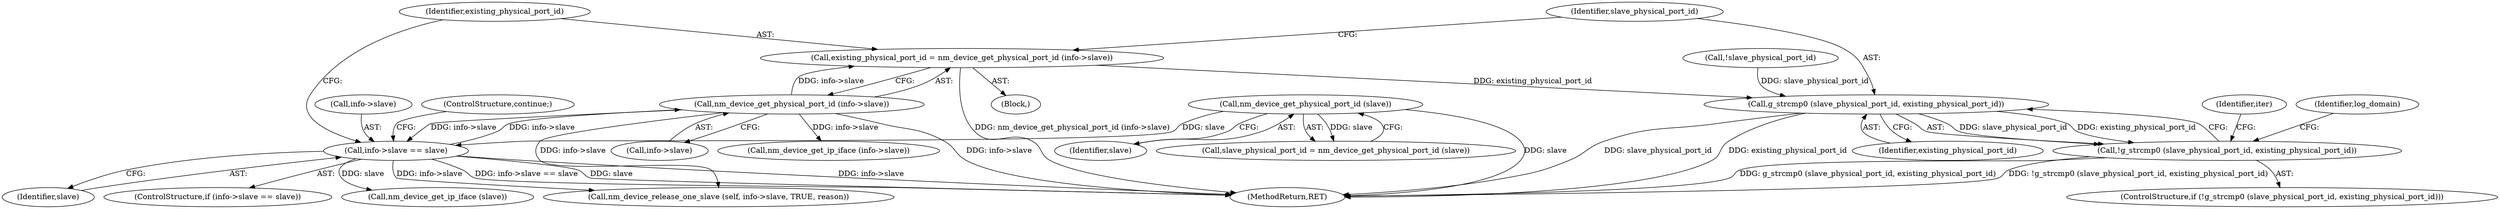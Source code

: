 digraph "0_NetworkManager_d5fc88e573fa58b93034b04d35a2454f5d28cad9@pointer" {
"1002258" [label="(Call,existing_physical_port_id = nm_device_get_physical_port_id (info->slave))"];
"1002260" [label="(Call,nm_device_get_physical_port_id (info->slave))"];
"1002252" [label="(Call,info->slave == slave)"];
"1002227" [label="(Call,nm_device_get_physical_port_id (slave))"];
"1002266" [label="(Call,g_strcmp0 (slave_physical_port_id, existing_physical_port_id))"];
"1002265" [label="(Call,!g_strcmp0 (slave_physical_port_id, existing_physical_port_id))"];
"1002252" [label="(Call,info->slave == slave)"];
"1002273" [label="(Call,nm_device_get_ip_iface (slave))"];
"1002268" [label="(Identifier,existing_physical_port_id)"];
"1002230" [label="(Call,!slave_physical_port_id)"];
"1002266" [label="(Call,g_strcmp0 (slave_physical_port_id, existing_physical_port_id))"];
"1002259" [label="(Identifier,existing_physical_port_id)"];
"1002227" [label="(Call,nm_device_get_physical_port_id (slave))"];
"1002241" [label="(Identifier,iter)"];
"1002256" [label="(Identifier,slave)"];
"1002228" [label="(Identifier,slave)"];
"1002251" [label="(ControlStructure,if (info->slave == slave))"];
"1002225" [label="(Call,slave_physical_port_id = nm_device_get_physical_port_id (slave))"];
"1002260" [label="(Call,nm_device_get_physical_port_id (info->slave))"];
"1002264" [label="(ControlStructure,if (!g_strcmp0 (slave_physical_port_id, existing_physical_port_id)))"];
"1002253" [label="(Call,info->slave)"];
"1002318" [label="(Call,nm_device_release_one_slave (self, info->slave, TRUE, reason))"];
"1002261" [label="(Call,info->slave)"];
"1002275" [label="(Call,nm_device_get_ip_iface (info->slave))"];
"1002271" [label="(Identifier,log_domain)"];
"1002265" [label="(Call,!g_strcmp0 (slave_physical_port_id, existing_physical_port_id))"];
"1002245" [label="(Block,)"];
"1002257" [label="(ControlStructure,continue;)"];
"1002267" [label="(Identifier,slave_physical_port_id)"];
"1007368" [label="(MethodReturn,RET)"];
"1002258" [label="(Call,existing_physical_port_id = nm_device_get_physical_port_id (info->slave))"];
"1002258" -> "1002245"  [label="AST: "];
"1002258" -> "1002260"  [label="CFG: "];
"1002259" -> "1002258"  [label="AST: "];
"1002260" -> "1002258"  [label="AST: "];
"1002267" -> "1002258"  [label="CFG: "];
"1002258" -> "1007368"  [label="DDG: nm_device_get_physical_port_id (info->slave)"];
"1002260" -> "1002258"  [label="DDG: info->slave"];
"1002258" -> "1002266"  [label="DDG: existing_physical_port_id"];
"1002260" -> "1002261"  [label="CFG: "];
"1002261" -> "1002260"  [label="AST: "];
"1002260" -> "1007368"  [label="DDG: info->slave"];
"1002260" -> "1002252"  [label="DDG: info->slave"];
"1002252" -> "1002260"  [label="DDG: info->slave"];
"1002260" -> "1002275"  [label="DDG: info->slave"];
"1002260" -> "1002318"  [label="DDG: info->slave"];
"1002252" -> "1002251"  [label="AST: "];
"1002252" -> "1002256"  [label="CFG: "];
"1002253" -> "1002252"  [label="AST: "];
"1002256" -> "1002252"  [label="AST: "];
"1002257" -> "1002252"  [label="CFG: "];
"1002259" -> "1002252"  [label="CFG: "];
"1002252" -> "1007368"  [label="DDG: info->slave == slave"];
"1002252" -> "1007368"  [label="DDG: slave"];
"1002252" -> "1007368"  [label="DDG: info->slave"];
"1002227" -> "1002252"  [label="DDG: slave"];
"1002252" -> "1002273"  [label="DDG: slave"];
"1002252" -> "1002318"  [label="DDG: info->slave"];
"1002227" -> "1002225"  [label="AST: "];
"1002227" -> "1002228"  [label="CFG: "];
"1002228" -> "1002227"  [label="AST: "];
"1002225" -> "1002227"  [label="CFG: "];
"1002227" -> "1007368"  [label="DDG: slave"];
"1002227" -> "1002225"  [label="DDG: slave"];
"1002266" -> "1002265"  [label="AST: "];
"1002266" -> "1002268"  [label="CFG: "];
"1002267" -> "1002266"  [label="AST: "];
"1002268" -> "1002266"  [label="AST: "];
"1002265" -> "1002266"  [label="CFG: "];
"1002266" -> "1007368"  [label="DDG: slave_physical_port_id"];
"1002266" -> "1007368"  [label="DDG: existing_physical_port_id"];
"1002266" -> "1002265"  [label="DDG: slave_physical_port_id"];
"1002266" -> "1002265"  [label="DDG: existing_physical_port_id"];
"1002230" -> "1002266"  [label="DDG: slave_physical_port_id"];
"1002265" -> "1002264"  [label="AST: "];
"1002271" -> "1002265"  [label="CFG: "];
"1002241" -> "1002265"  [label="CFG: "];
"1002265" -> "1007368"  [label="DDG: !g_strcmp0 (slave_physical_port_id, existing_physical_port_id)"];
"1002265" -> "1007368"  [label="DDG: g_strcmp0 (slave_physical_port_id, existing_physical_port_id)"];
}
